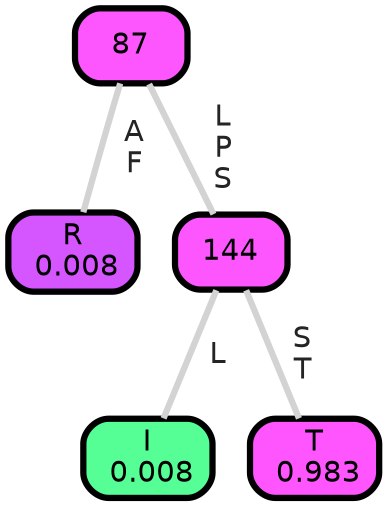 graph Tree {
node [shape=box, style="filled, rounded",color="black",penwidth="3",fontcolor="black",                 fontname=helvetica] ;
graph [ranksep="0 equally", splines=straight,                 bgcolor=transparent, dpi=200] ;
edge [fontname=helvetica, fontweight=bold,fontcolor=grey14,color=lightgray] ;
0 [label="R
 0.008", fillcolor="#d555ff"] ;
1 [label="87", fillcolor="#fd56fe"] ;
2 [label="I
 0.008", fillcolor="#55ff96"] ;
3 [label="144", fillcolor="#fd56fe"] ;
4 [label="T
 0.983", fillcolor="#ff55ff"] ;
1 -- 0 [label=" A\n F",penwidth=3] ;
1 -- 3 [label=" L\n P\n S",penwidth=3] ;
3 -- 2 [label=" L",penwidth=3] ;
3 -- 4 [label=" S\n T",penwidth=3] ;
{rank = same;}}
